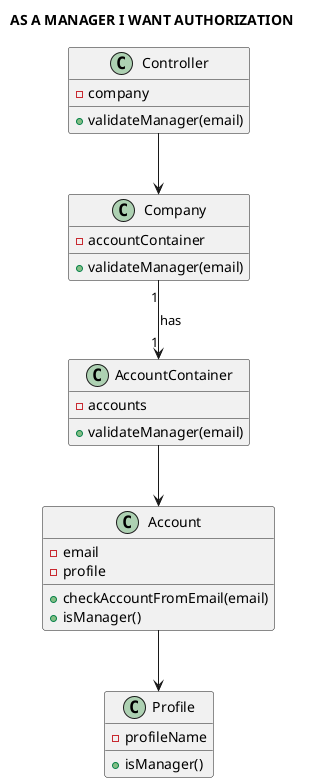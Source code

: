 @startuml

skinparam sequenceMessageAlign center
title AS A MANAGER I WANT AUTHORIZATION

class "Controller"{
-company
+validateManager(email)
}

class "Company"{
-accountContainer
+ validateManager(email)
}

class "AccountContainer"{
-accounts
+validateManager(email)
}

class "Account"{
-email
-profile
+checkAccountFromEmail(email)
+isManager()
}

class "Profile"{
-profileName
+isManager()
}
"Controller" --> "Company"
"Company" "1"-->"1" "AccountContainer": has
"AccountContainer" --> "Account"
"Account" --> "Profile"
@enduml